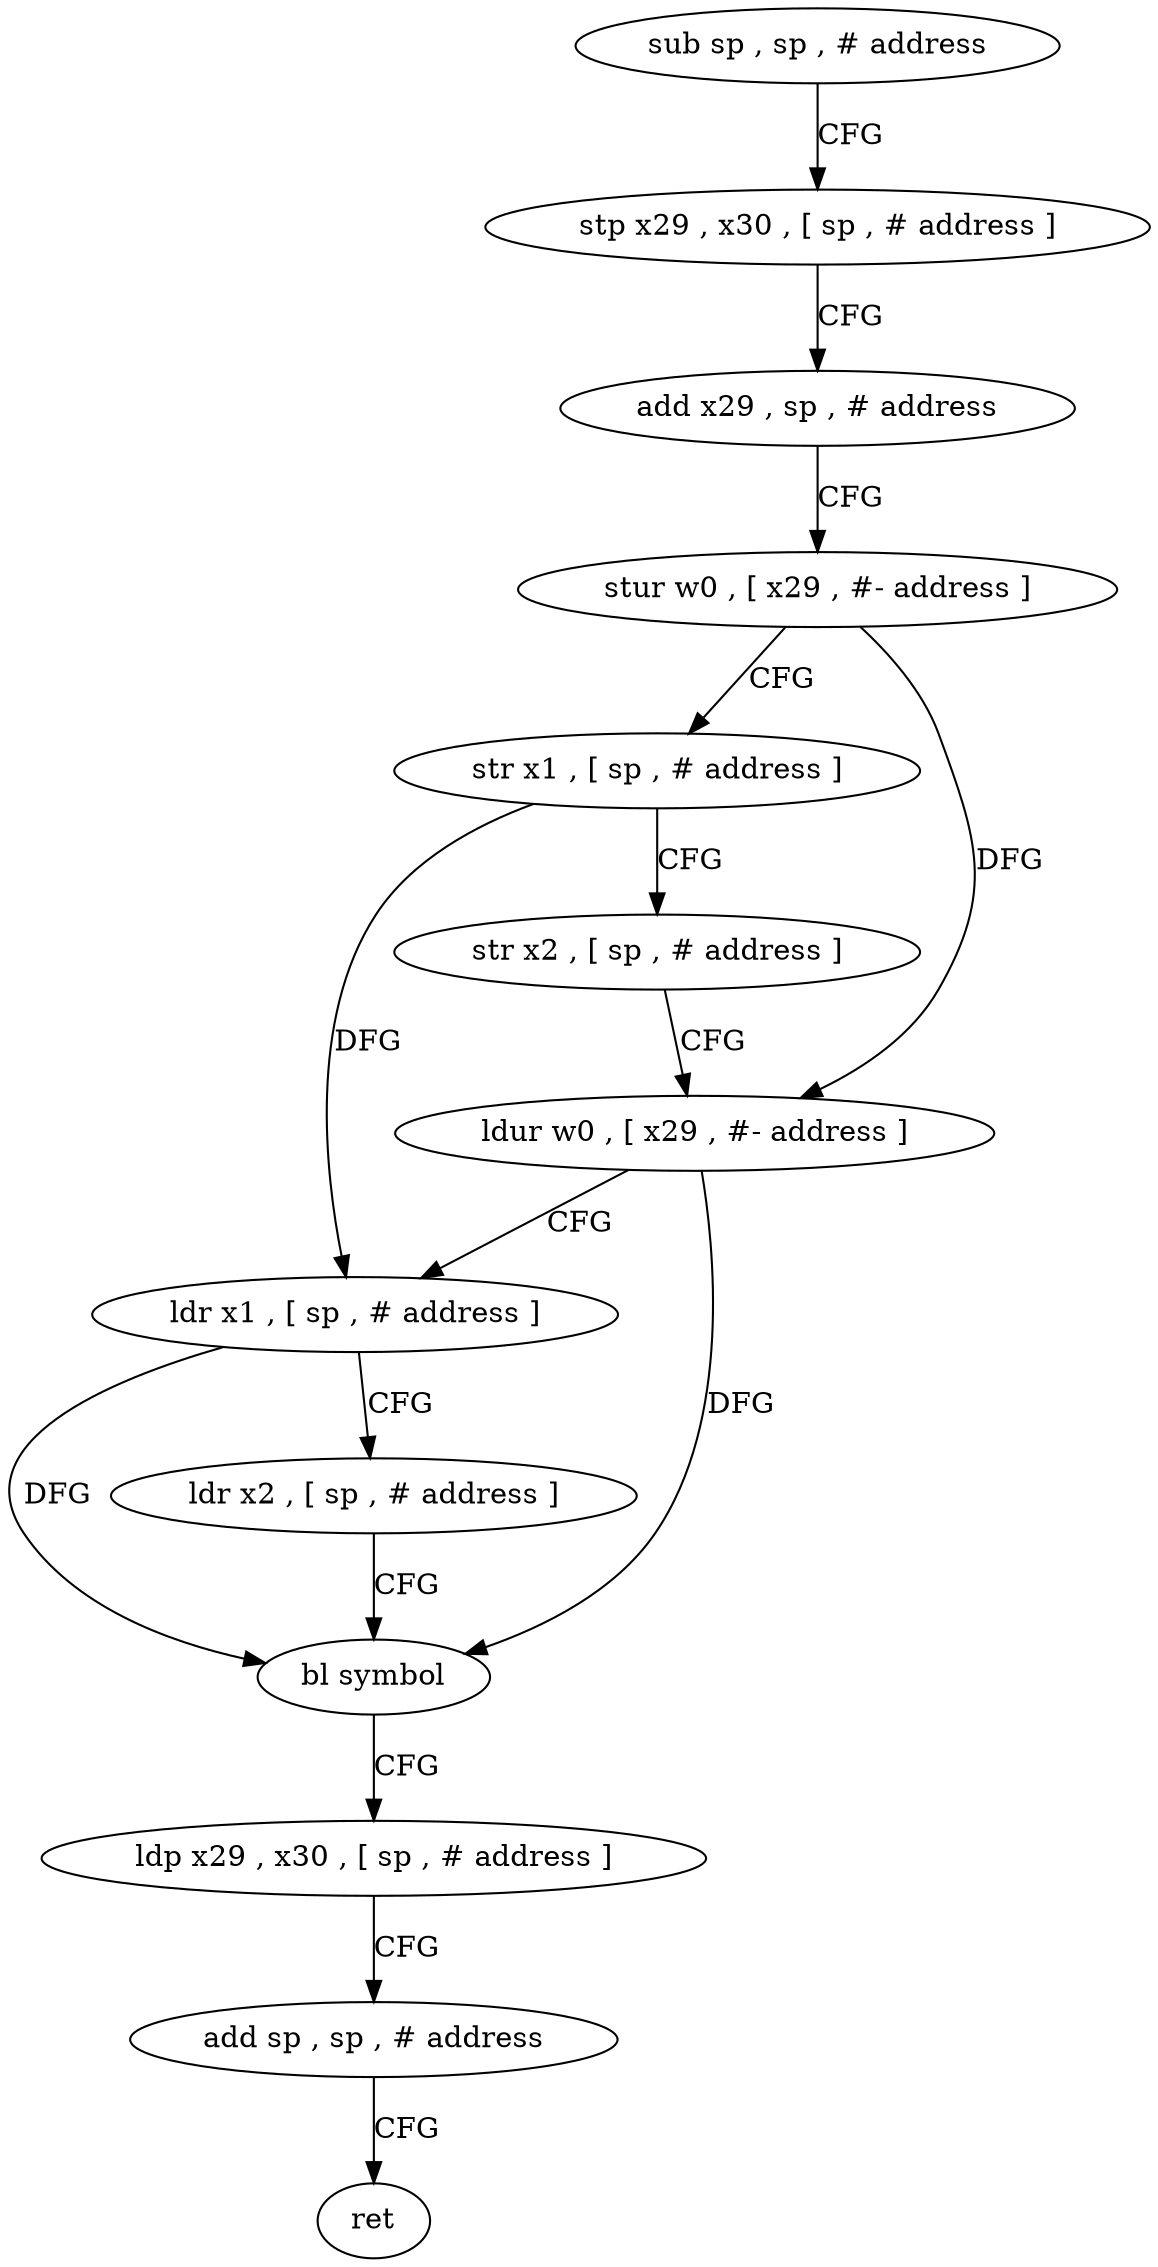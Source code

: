 digraph "func" {
"4266716" [label = "sub sp , sp , # address" ]
"4266720" [label = "stp x29 , x30 , [ sp , # address ]" ]
"4266724" [label = "add x29 , sp , # address" ]
"4266728" [label = "stur w0 , [ x29 , #- address ]" ]
"4266732" [label = "str x1 , [ sp , # address ]" ]
"4266736" [label = "str x2 , [ sp , # address ]" ]
"4266740" [label = "ldur w0 , [ x29 , #- address ]" ]
"4266744" [label = "ldr x1 , [ sp , # address ]" ]
"4266748" [label = "ldr x2 , [ sp , # address ]" ]
"4266752" [label = "bl symbol" ]
"4266756" [label = "ldp x29 , x30 , [ sp , # address ]" ]
"4266760" [label = "add sp , sp , # address" ]
"4266764" [label = "ret" ]
"4266716" -> "4266720" [ label = "CFG" ]
"4266720" -> "4266724" [ label = "CFG" ]
"4266724" -> "4266728" [ label = "CFG" ]
"4266728" -> "4266732" [ label = "CFG" ]
"4266728" -> "4266740" [ label = "DFG" ]
"4266732" -> "4266736" [ label = "CFG" ]
"4266732" -> "4266744" [ label = "DFG" ]
"4266736" -> "4266740" [ label = "CFG" ]
"4266740" -> "4266744" [ label = "CFG" ]
"4266740" -> "4266752" [ label = "DFG" ]
"4266744" -> "4266748" [ label = "CFG" ]
"4266744" -> "4266752" [ label = "DFG" ]
"4266748" -> "4266752" [ label = "CFG" ]
"4266752" -> "4266756" [ label = "CFG" ]
"4266756" -> "4266760" [ label = "CFG" ]
"4266760" -> "4266764" [ label = "CFG" ]
}
